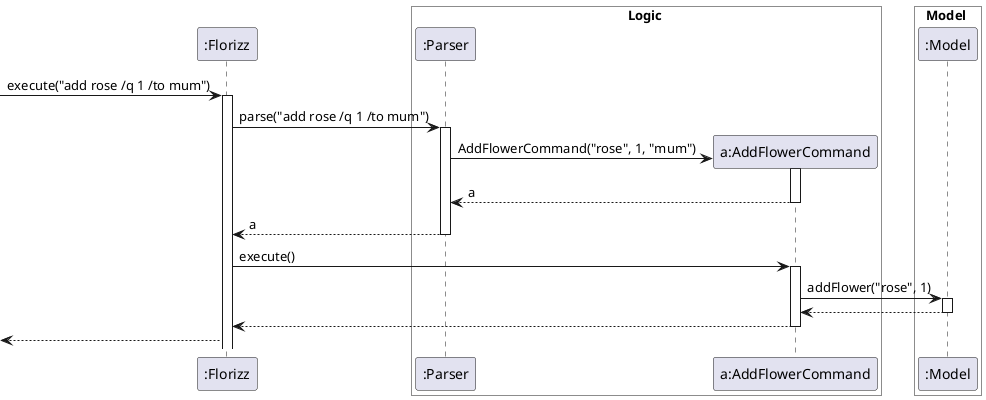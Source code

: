 @startuml
'https://plantuml.com/sequence-diagram


participant ":Florizz" as Florizz
box Logic #FFFFFF
participant ":Parser" as Parser
participant "a:AddFlowerCommand" as AddFlowerCommand
end box

box Model #FFFFFF
participant ":Model" as Model
end box

[-> Florizz : execute("add rose /q 1 /to mum")
activate Florizz

Florizz -> Parser : parse("add rose /q 1 /to mum")
activate Parser

create AddFlowerCommand
Parser -> AddFlowerCommand : AddFlowerCommand("rose", 1, "mum")
activate AddFlowerCommand

AddFlowerCommand --> Parser : a
deactivate AddFlowerCommand

Parser --> Florizz : a
deactivate Parser

Florizz -> AddFlowerCommand : execute()
activate AddFlowerCommand

AddFlowerCommand -> Model : addFlower("rose", 1)
activate Model

Model --> AddFlowerCommand
deactivate Model

AddFlowerCommand --> Florizz
deactivate AddFlowerCommand

<--Florizz
@enduml
